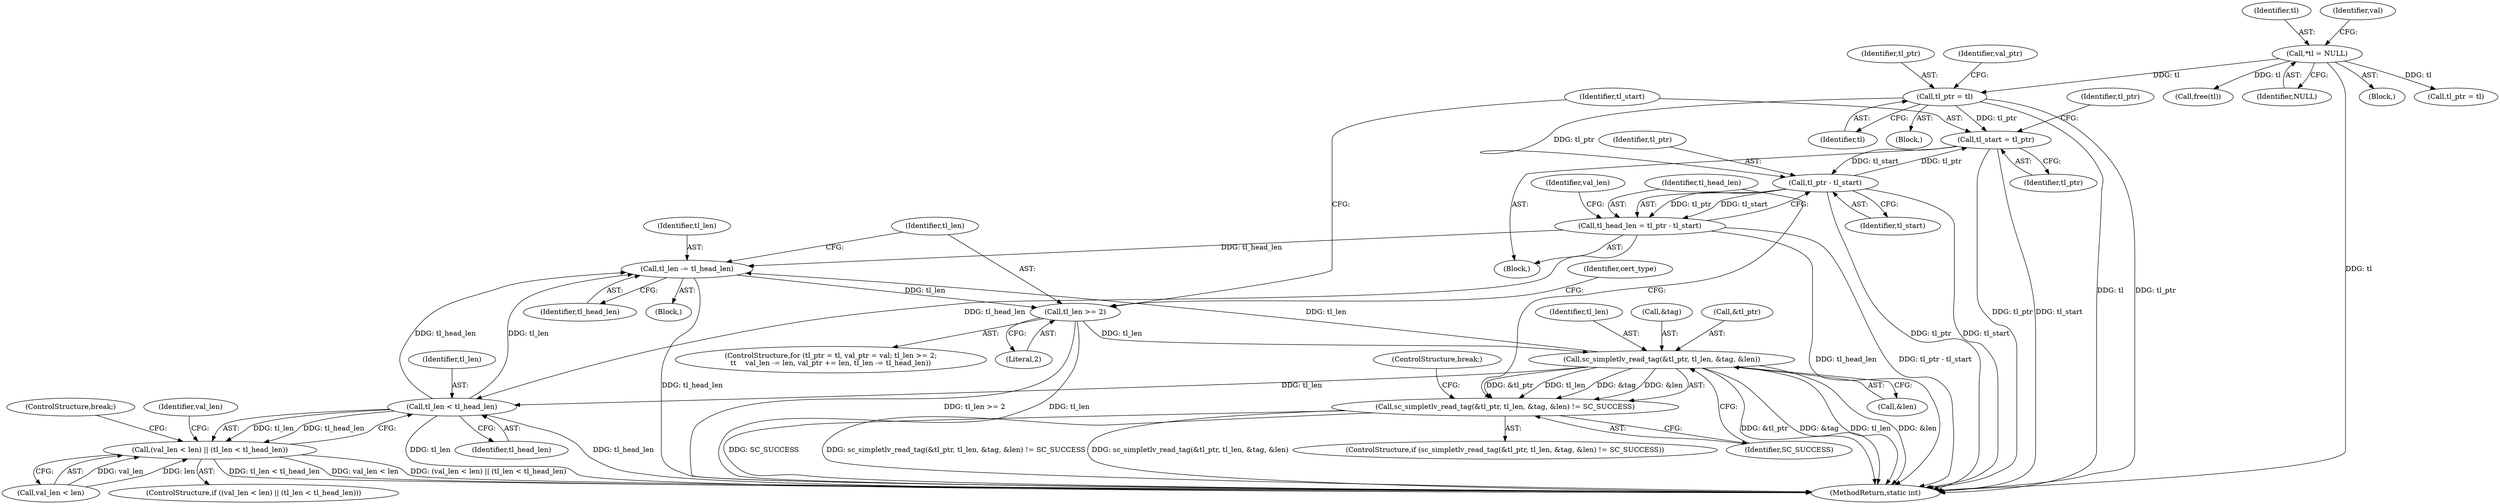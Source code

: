 digraph "0_OpenSC_8fe377e93b4b56060e5bbfb6f3142ceaeca744fa_3@pointer" {
"1000435" [label="(Call,tl_start = tl_ptr)"];
"1000452" [label="(Call,tl_ptr - tl_start)"];
"1000414" [label="(Call,tl_ptr = tl)"];
"1000127" [label="(Call,*tl = NULL)"];
"1000435" [label="(Call,tl_start = tl_ptr)"];
"1000450" [label="(Call,tl_head_len = tl_ptr - tl_start)"];
"1000431" [label="(Call,tl_len -= tl_head_len)"];
"1000420" [label="(Call,tl_len >= 2)"];
"1000440" [label="(Call,sc_simpletlv_read_tag(&tl_ptr, tl_len, &tag, &len))"];
"1000439" [label="(Call,sc_simpletlv_read_tag(&tl_ptr, tl_len, &tag, &len) != SC_SUCCESS)"];
"1000506" [label="(Call,tl_len < tl_head_len)"];
"1000502" [label="(Call,(val_len < len) || (tl_len < tl_head_len))"];
"1000449" [label="(ControlStructure,break;)"];
"1000508" [label="(Identifier,tl_head_len)"];
"1000442" [label="(Identifier,tl_ptr)"];
"1000506" [label="(Call,tl_len < tl_head_len)"];
"1000416" [label="(Identifier,tl)"];
"1000116" [label="(Block,)"];
"1000412" [label="(ControlStructure,for (tl_ptr = tl, val_ptr = val; tl_len >= 2;\n\t\t    val_len -= len, val_ptr += len, tl_len -= tl_head_len))"];
"1000444" [label="(Call,&tag)"];
"1000450" [label="(Call,tl_head_len = tl_ptr - tl_start)"];
"1000305" [label="(Call,tl_ptr = tl)"];
"1000441" [label="(Call,&tl_ptr)"];
"1000507" [label="(Identifier,tl_len)"];
"1000425" [label="(Identifier,val_len)"];
"1000454" [label="(Identifier,tl_start)"];
"1000437" [label="(Identifier,tl_ptr)"];
"1000128" [label="(Identifier,tl)"];
"1000420" [label="(Call,tl_len >= 2)"];
"1000503" [label="(Call,val_len < len)"];
"1000413" [label="(Block,)"];
"1000431" [label="(Call,tl_len -= tl_head_len)"];
"1000621" [label="(Call,free(tl))"];
"1000440" [label="(Call,sc_simpletlv_read_tag(&tl_ptr, tl_len, &tag, &len))"];
"1000427" [label="(Block,)"];
"1000514" [label="(Identifier,cert_type)"];
"1000414" [label="(Call,tl_ptr = tl)"];
"1000448" [label="(Identifier,SC_SUCCESS)"];
"1000415" [label="(Identifier,tl_ptr)"];
"1000436" [label="(Identifier,tl_start)"];
"1000418" [label="(Identifier,val_ptr)"];
"1000433" [label="(Identifier,tl_head_len)"];
"1000438" [label="(ControlStructure,if (sc_simpletlv_read_tag(&tl_ptr, tl_len, &tag, &len) != SC_SUCCESS))"];
"1000633" [label="(MethodReturn,static int)"];
"1000510" [label="(ControlStructure,break;)"];
"1000434" [label="(Block,)"];
"1000435" [label="(Call,tl_start = tl_ptr)"];
"1000451" [label="(Identifier,tl_head_len)"];
"1000421" [label="(Identifier,tl_len)"];
"1000432" [label="(Identifier,tl_len)"];
"1000446" [label="(Call,&len)"];
"1000453" [label="(Identifier,tl_ptr)"];
"1000127" [label="(Call,*tl = NULL)"];
"1000129" [label="(Identifier,NULL)"];
"1000443" [label="(Identifier,tl_len)"];
"1000501" [label="(ControlStructure,if ((val_len < len) || (tl_len < tl_head_len)))"];
"1000452" [label="(Call,tl_ptr - tl_start)"];
"1000457" [label="(Identifier,val_len)"];
"1000422" [label="(Literal,2)"];
"1000502" [label="(Call,(val_len < len) || (tl_len < tl_head_len))"];
"1000439" [label="(Call,sc_simpletlv_read_tag(&tl_ptr, tl_len, &tag, &len) != SC_SUCCESS)"];
"1000132" [label="(Identifier,val)"];
"1000435" -> "1000434"  [label="AST: "];
"1000435" -> "1000437"  [label="CFG: "];
"1000436" -> "1000435"  [label="AST: "];
"1000437" -> "1000435"  [label="AST: "];
"1000442" -> "1000435"  [label="CFG: "];
"1000435" -> "1000633"  [label="DDG: tl_start"];
"1000435" -> "1000633"  [label="DDG: tl_ptr"];
"1000452" -> "1000435"  [label="DDG: tl_ptr"];
"1000414" -> "1000435"  [label="DDG: tl_ptr"];
"1000435" -> "1000452"  [label="DDG: tl_start"];
"1000452" -> "1000450"  [label="AST: "];
"1000452" -> "1000454"  [label="CFG: "];
"1000453" -> "1000452"  [label="AST: "];
"1000454" -> "1000452"  [label="AST: "];
"1000450" -> "1000452"  [label="CFG: "];
"1000452" -> "1000633"  [label="DDG: tl_ptr"];
"1000452" -> "1000633"  [label="DDG: tl_start"];
"1000452" -> "1000450"  [label="DDG: tl_ptr"];
"1000452" -> "1000450"  [label="DDG: tl_start"];
"1000414" -> "1000452"  [label="DDG: tl_ptr"];
"1000414" -> "1000413"  [label="AST: "];
"1000414" -> "1000416"  [label="CFG: "];
"1000415" -> "1000414"  [label="AST: "];
"1000416" -> "1000414"  [label="AST: "];
"1000418" -> "1000414"  [label="CFG: "];
"1000414" -> "1000633"  [label="DDG: tl"];
"1000414" -> "1000633"  [label="DDG: tl_ptr"];
"1000127" -> "1000414"  [label="DDG: tl"];
"1000127" -> "1000116"  [label="AST: "];
"1000127" -> "1000129"  [label="CFG: "];
"1000128" -> "1000127"  [label="AST: "];
"1000129" -> "1000127"  [label="AST: "];
"1000132" -> "1000127"  [label="CFG: "];
"1000127" -> "1000633"  [label="DDG: tl"];
"1000127" -> "1000305"  [label="DDG: tl"];
"1000127" -> "1000621"  [label="DDG: tl"];
"1000450" -> "1000434"  [label="AST: "];
"1000451" -> "1000450"  [label="AST: "];
"1000457" -> "1000450"  [label="CFG: "];
"1000450" -> "1000633"  [label="DDG: tl_ptr - tl_start"];
"1000450" -> "1000633"  [label="DDG: tl_head_len"];
"1000450" -> "1000431"  [label="DDG: tl_head_len"];
"1000450" -> "1000506"  [label="DDG: tl_head_len"];
"1000431" -> "1000427"  [label="AST: "];
"1000431" -> "1000433"  [label="CFG: "];
"1000432" -> "1000431"  [label="AST: "];
"1000433" -> "1000431"  [label="AST: "];
"1000421" -> "1000431"  [label="CFG: "];
"1000431" -> "1000633"  [label="DDG: tl_head_len"];
"1000431" -> "1000420"  [label="DDG: tl_len"];
"1000506" -> "1000431"  [label="DDG: tl_head_len"];
"1000506" -> "1000431"  [label="DDG: tl_len"];
"1000440" -> "1000431"  [label="DDG: tl_len"];
"1000420" -> "1000412"  [label="AST: "];
"1000420" -> "1000422"  [label="CFG: "];
"1000421" -> "1000420"  [label="AST: "];
"1000422" -> "1000420"  [label="AST: "];
"1000436" -> "1000420"  [label="CFG: "];
"1000514" -> "1000420"  [label="CFG: "];
"1000420" -> "1000633"  [label="DDG: tl_len >= 2"];
"1000420" -> "1000633"  [label="DDG: tl_len"];
"1000420" -> "1000440"  [label="DDG: tl_len"];
"1000440" -> "1000439"  [label="AST: "];
"1000440" -> "1000446"  [label="CFG: "];
"1000441" -> "1000440"  [label="AST: "];
"1000443" -> "1000440"  [label="AST: "];
"1000444" -> "1000440"  [label="AST: "];
"1000446" -> "1000440"  [label="AST: "];
"1000448" -> "1000440"  [label="CFG: "];
"1000440" -> "1000633"  [label="DDG: tl_len"];
"1000440" -> "1000633"  [label="DDG: &len"];
"1000440" -> "1000633"  [label="DDG: &tl_ptr"];
"1000440" -> "1000633"  [label="DDG: &tag"];
"1000440" -> "1000439"  [label="DDG: &tl_ptr"];
"1000440" -> "1000439"  [label="DDG: tl_len"];
"1000440" -> "1000439"  [label="DDG: &tag"];
"1000440" -> "1000439"  [label="DDG: &len"];
"1000440" -> "1000506"  [label="DDG: tl_len"];
"1000439" -> "1000438"  [label="AST: "];
"1000439" -> "1000448"  [label="CFG: "];
"1000448" -> "1000439"  [label="AST: "];
"1000449" -> "1000439"  [label="CFG: "];
"1000451" -> "1000439"  [label="CFG: "];
"1000439" -> "1000633"  [label="DDG: sc_simpletlv_read_tag(&tl_ptr, tl_len, &tag, &len)"];
"1000439" -> "1000633"  [label="DDG: SC_SUCCESS"];
"1000439" -> "1000633"  [label="DDG: sc_simpletlv_read_tag(&tl_ptr, tl_len, &tag, &len) != SC_SUCCESS"];
"1000506" -> "1000502"  [label="AST: "];
"1000506" -> "1000508"  [label="CFG: "];
"1000507" -> "1000506"  [label="AST: "];
"1000508" -> "1000506"  [label="AST: "];
"1000502" -> "1000506"  [label="CFG: "];
"1000506" -> "1000633"  [label="DDG: tl_len"];
"1000506" -> "1000633"  [label="DDG: tl_head_len"];
"1000506" -> "1000502"  [label="DDG: tl_len"];
"1000506" -> "1000502"  [label="DDG: tl_head_len"];
"1000502" -> "1000501"  [label="AST: "];
"1000502" -> "1000503"  [label="CFG: "];
"1000503" -> "1000502"  [label="AST: "];
"1000510" -> "1000502"  [label="CFG: "];
"1000425" -> "1000502"  [label="CFG: "];
"1000502" -> "1000633"  [label="DDG: tl_len < tl_head_len"];
"1000502" -> "1000633"  [label="DDG: val_len < len"];
"1000502" -> "1000633"  [label="DDG: (val_len < len) || (tl_len < tl_head_len)"];
"1000503" -> "1000502"  [label="DDG: val_len"];
"1000503" -> "1000502"  [label="DDG: len"];
}
